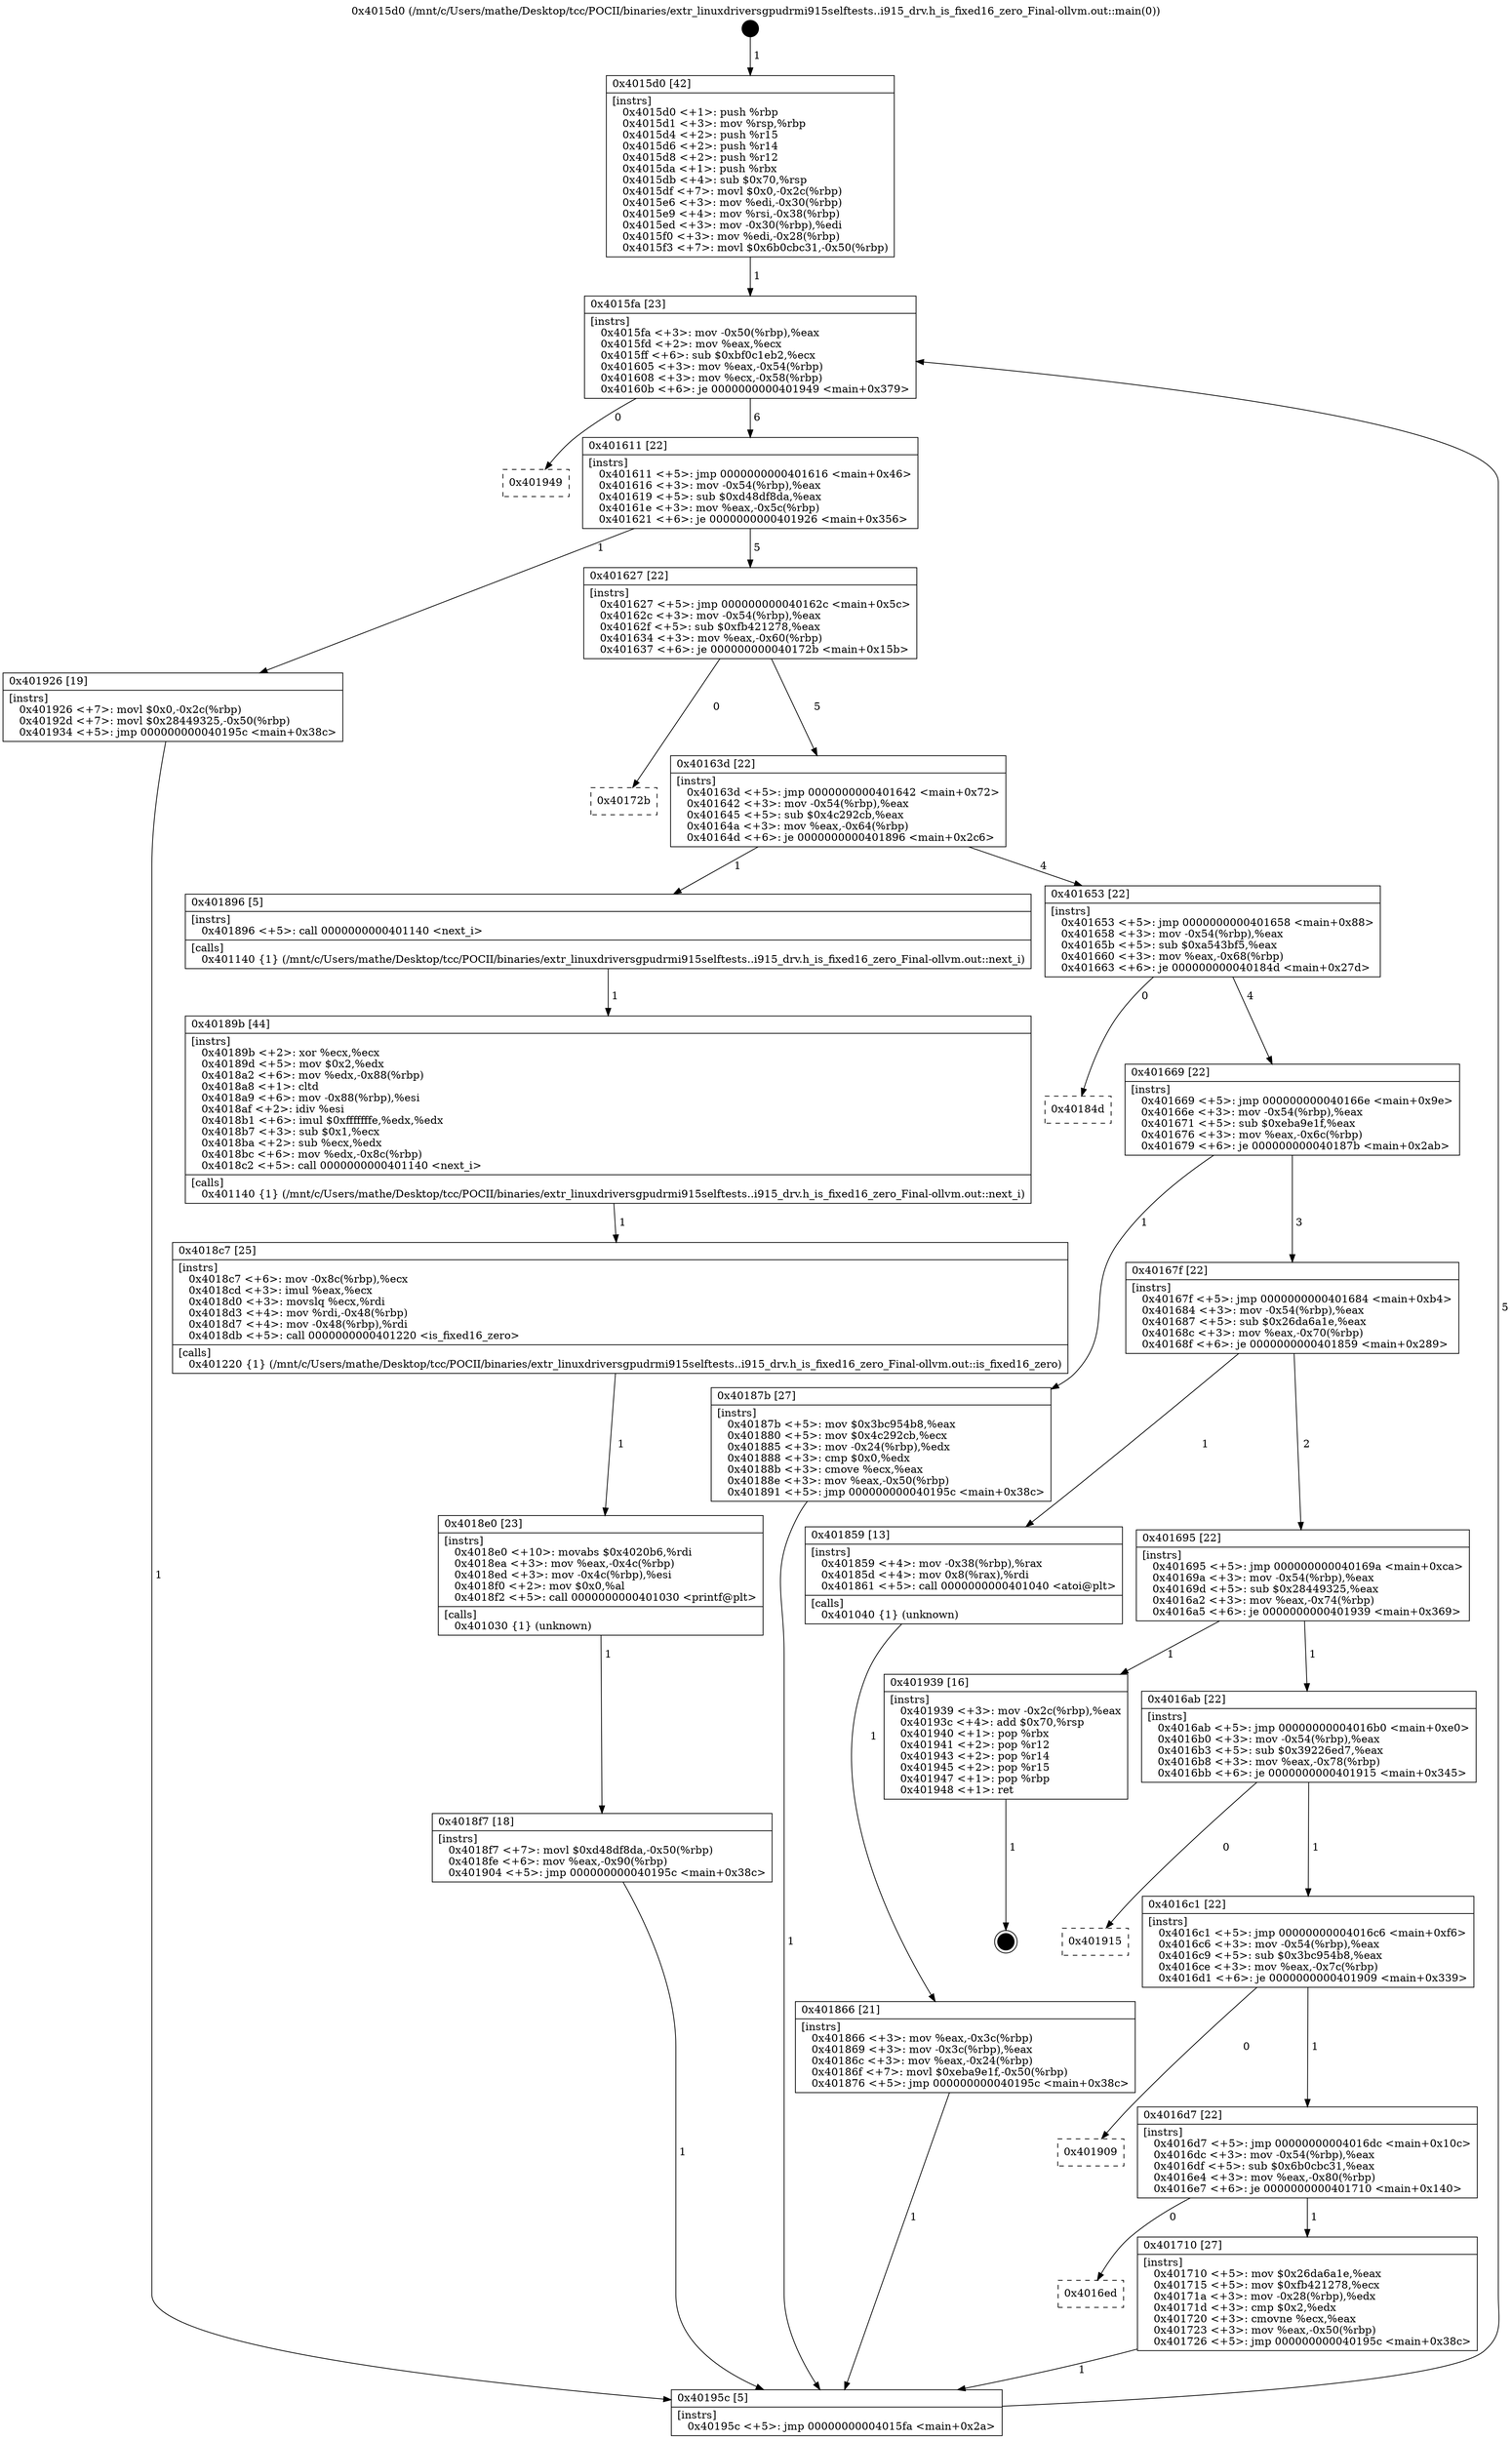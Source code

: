 digraph "0x4015d0" {
  label = "0x4015d0 (/mnt/c/Users/mathe/Desktop/tcc/POCII/binaries/extr_linuxdriversgpudrmi915selftests..i915_drv.h_is_fixed16_zero_Final-ollvm.out::main(0))"
  labelloc = "t"
  node[shape=record]

  Entry [label="",width=0.3,height=0.3,shape=circle,fillcolor=black,style=filled]
  "0x4015fa" [label="{
     0x4015fa [23]\l
     | [instrs]\l
     &nbsp;&nbsp;0x4015fa \<+3\>: mov -0x50(%rbp),%eax\l
     &nbsp;&nbsp;0x4015fd \<+2\>: mov %eax,%ecx\l
     &nbsp;&nbsp;0x4015ff \<+6\>: sub $0xbf0c1eb2,%ecx\l
     &nbsp;&nbsp;0x401605 \<+3\>: mov %eax,-0x54(%rbp)\l
     &nbsp;&nbsp;0x401608 \<+3\>: mov %ecx,-0x58(%rbp)\l
     &nbsp;&nbsp;0x40160b \<+6\>: je 0000000000401949 \<main+0x379\>\l
  }"]
  "0x401949" [label="{
     0x401949\l
  }", style=dashed]
  "0x401611" [label="{
     0x401611 [22]\l
     | [instrs]\l
     &nbsp;&nbsp;0x401611 \<+5\>: jmp 0000000000401616 \<main+0x46\>\l
     &nbsp;&nbsp;0x401616 \<+3\>: mov -0x54(%rbp),%eax\l
     &nbsp;&nbsp;0x401619 \<+5\>: sub $0xd48df8da,%eax\l
     &nbsp;&nbsp;0x40161e \<+3\>: mov %eax,-0x5c(%rbp)\l
     &nbsp;&nbsp;0x401621 \<+6\>: je 0000000000401926 \<main+0x356\>\l
  }"]
  Exit [label="",width=0.3,height=0.3,shape=circle,fillcolor=black,style=filled,peripheries=2]
  "0x401926" [label="{
     0x401926 [19]\l
     | [instrs]\l
     &nbsp;&nbsp;0x401926 \<+7\>: movl $0x0,-0x2c(%rbp)\l
     &nbsp;&nbsp;0x40192d \<+7\>: movl $0x28449325,-0x50(%rbp)\l
     &nbsp;&nbsp;0x401934 \<+5\>: jmp 000000000040195c \<main+0x38c\>\l
  }"]
  "0x401627" [label="{
     0x401627 [22]\l
     | [instrs]\l
     &nbsp;&nbsp;0x401627 \<+5\>: jmp 000000000040162c \<main+0x5c\>\l
     &nbsp;&nbsp;0x40162c \<+3\>: mov -0x54(%rbp),%eax\l
     &nbsp;&nbsp;0x40162f \<+5\>: sub $0xfb421278,%eax\l
     &nbsp;&nbsp;0x401634 \<+3\>: mov %eax,-0x60(%rbp)\l
     &nbsp;&nbsp;0x401637 \<+6\>: je 000000000040172b \<main+0x15b\>\l
  }"]
  "0x4018f7" [label="{
     0x4018f7 [18]\l
     | [instrs]\l
     &nbsp;&nbsp;0x4018f7 \<+7\>: movl $0xd48df8da,-0x50(%rbp)\l
     &nbsp;&nbsp;0x4018fe \<+6\>: mov %eax,-0x90(%rbp)\l
     &nbsp;&nbsp;0x401904 \<+5\>: jmp 000000000040195c \<main+0x38c\>\l
  }"]
  "0x40172b" [label="{
     0x40172b\l
  }", style=dashed]
  "0x40163d" [label="{
     0x40163d [22]\l
     | [instrs]\l
     &nbsp;&nbsp;0x40163d \<+5\>: jmp 0000000000401642 \<main+0x72\>\l
     &nbsp;&nbsp;0x401642 \<+3\>: mov -0x54(%rbp),%eax\l
     &nbsp;&nbsp;0x401645 \<+5\>: sub $0x4c292cb,%eax\l
     &nbsp;&nbsp;0x40164a \<+3\>: mov %eax,-0x64(%rbp)\l
     &nbsp;&nbsp;0x40164d \<+6\>: je 0000000000401896 \<main+0x2c6\>\l
  }"]
  "0x4018e0" [label="{
     0x4018e0 [23]\l
     | [instrs]\l
     &nbsp;&nbsp;0x4018e0 \<+10\>: movabs $0x4020b6,%rdi\l
     &nbsp;&nbsp;0x4018ea \<+3\>: mov %eax,-0x4c(%rbp)\l
     &nbsp;&nbsp;0x4018ed \<+3\>: mov -0x4c(%rbp),%esi\l
     &nbsp;&nbsp;0x4018f0 \<+2\>: mov $0x0,%al\l
     &nbsp;&nbsp;0x4018f2 \<+5\>: call 0000000000401030 \<printf@plt\>\l
     | [calls]\l
     &nbsp;&nbsp;0x401030 \{1\} (unknown)\l
  }"]
  "0x401896" [label="{
     0x401896 [5]\l
     | [instrs]\l
     &nbsp;&nbsp;0x401896 \<+5\>: call 0000000000401140 \<next_i\>\l
     | [calls]\l
     &nbsp;&nbsp;0x401140 \{1\} (/mnt/c/Users/mathe/Desktop/tcc/POCII/binaries/extr_linuxdriversgpudrmi915selftests..i915_drv.h_is_fixed16_zero_Final-ollvm.out::next_i)\l
  }"]
  "0x401653" [label="{
     0x401653 [22]\l
     | [instrs]\l
     &nbsp;&nbsp;0x401653 \<+5\>: jmp 0000000000401658 \<main+0x88\>\l
     &nbsp;&nbsp;0x401658 \<+3\>: mov -0x54(%rbp),%eax\l
     &nbsp;&nbsp;0x40165b \<+5\>: sub $0xa543bf5,%eax\l
     &nbsp;&nbsp;0x401660 \<+3\>: mov %eax,-0x68(%rbp)\l
     &nbsp;&nbsp;0x401663 \<+6\>: je 000000000040184d \<main+0x27d\>\l
  }"]
  "0x4018c7" [label="{
     0x4018c7 [25]\l
     | [instrs]\l
     &nbsp;&nbsp;0x4018c7 \<+6\>: mov -0x8c(%rbp),%ecx\l
     &nbsp;&nbsp;0x4018cd \<+3\>: imul %eax,%ecx\l
     &nbsp;&nbsp;0x4018d0 \<+3\>: movslq %ecx,%rdi\l
     &nbsp;&nbsp;0x4018d3 \<+4\>: mov %rdi,-0x48(%rbp)\l
     &nbsp;&nbsp;0x4018d7 \<+4\>: mov -0x48(%rbp),%rdi\l
     &nbsp;&nbsp;0x4018db \<+5\>: call 0000000000401220 \<is_fixed16_zero\>\l
     | [calls]\l
     &nbsp;&nbsp;0x401220 \{1\} (/mnt/c/Users/mathe/Desktop/tcc/POCII/binaries/extr_linuxdriversgpudrmi915selftests..i915_drv.h_is_fixed16_zero_Final-ollvm.out::is_fixed16_zero)\l
  }"]
  "0x40184d" [label="{
     0x40184d\l
  }", style=dashed]
  "0x401669" [label="{
     0x401669 [22]\l
     | [instrs]\l
     &nbsp;&nbsp;0x401669 \<+5\>: jmp 000000000040166e \<main+0x9e\>\l
     &nbsp;&nbsp;0x40166e \<+3\>: mov -0x54(%rbp),%eax\l
     &nbsp;&nbsp;0x401671 \<+5\>: sub $0xeba9e1f,%eax\l
     &nbsp;&nbsp;0x401676 \<+3\>: mov %eax,-0x6c(%rbp)\l
     &nbsp;&nbsp;0x401679 \<+6\>: je 000000000040187b \<main+0x2ab\>\l
  }"]
  "0x40189b" [label="{
     0x40189b [44]\l
     | [instrs]\l
     &nbsp;&nbsp;0x40189b \<+2\>: xor %ecx,%ecx\l
     &nbsp;&nbsp;0x40189d \<+5\>: mov $0x2,%edx\l
     &nbsp;&nbsp;0x4018a2 \<+6\>: mov %edx,-0x88(%rbp)\l
     &nbsp;&nbsp;0x4018a8 \<+1\>: cltd\l
     &nbsp;&nbsp;0x4018a9 \<+6\>: mov -0x88(%rbp),%esi\l
     &nbsp;&nbsp;0x4018af \<+2\>: idiv %esi\l
     &nbsp;&nbsp;0x4018b1 \<+6\>: imul $0xfffffffe,%edx,%edx\l
     &nbsp;&nbsp;0x4018b7 \<+3\>: sub $0x1,%ecx\l
     &nbsp;&nbsp;0x4018ba \<+2\>: sub %ecx,%edx\l
     &nbsp;&nbsp;0x4018bc \<+6\>: mov %edx,-0x8c(%rbp)\l
     &nbsp;&nbsp;0x4018c2 \<+5\>: call 0000000000401140 \<next_i\>\l
     | [calls]\l
     &nbsp;&nbsp;0x401140 \{1\} (/mnt/c/Users/mathe/Desktop/tcc/POCII/binaries/extr_linuxdriversgpudrmi915selftests..i915_drv.h_is_fixed16_zero_Final-ollvm.out::next_i)\l
  }"]
  "0x40187b" [label="{
     0x40187b [27]\l
     | [instrs]\l
     &nbsp;&nbsp;0x40187b \<+5\>: mov $0x3bc954b8,%eax\l
     &nbsp;&nbsp;0x401880 \<+5\>: mov $0x4c292cb,%ecx\l
     &nbsp;&nbsp;0x401885 \<+3\>: mov -0x24(%rbp),%edx\l
     &nbsp;&nbsp;0x401888 \<+3\>: cmp $0x0,%edx\l
     &nbsp;&nbsp;0x40188b \<+3\>: cmove %ecx,%eax\l
     &nbsp;&nbsp;0x40188e \<+3\>: mov %eax,-0x50(%rbp)\l
     &nbsp;&nbsp;0x401891 \<+5\>: jmp 000000000040195c \<main+0x38c\>\l
  }"]
  "0x40167f" [label="{
     0x40167f [22]\l
     | [instrs]\l
     &nbsp;&nbsp;0x40167f \<+5\>: jmp 0000000000401684 \<main+0xb4\>\l
     &nbsp;&nbsp;0x401684 \<+3\>: mov -0x54(%rbp),%eax\l
     &nbsp;&nbsp;0x401687 \<+5\>: sub $0x26da6a1e,%eax\l
     &nbsp;&nbsp;0x40168c \<+3\>: mov %eax,-0x70(%rbp)\l
     &nbsp;&nbsp;0x40168f \<+6\>: je 0000000000401859 \<main+0x289\>\l
  }"]
  "0x401866" [label="{
     0x401866 [21]\l
     | [instrs]\l
     &nbsp;&nbsp;0x401866 \<+3\>: mov %eax,-0x3c(%rbp)\l
     &nbsp;&nbsp;0x401869 \<+3\>: mov -0x3c(%rbp),%eax\l
     &nbsp;&nbsp;0x40186c \<+3\>: mov %eax,-0x24(%rbp)\l
     &nbsp;&nbsp;0x40186f \<+7\>: movl $0xeba9e1f,-0x50(%rbp)\l
     &nbsp;&nbsp;0x401876 \<+5\>: jmp 000000000040195c \<main+0x38c\>\l
  }"]
  "0x401859" [label="{
     0x401859 [13]\l
     | [instrs]\l
     &nbsp;&nbsp;0x401859 \<+4\>: mov -0x38(%rbp),%rax\l
     &nbsp;&nbsp;0x40185d \<+4\>: mov 0x8(%rax),%rdi\l
     &nbsp;&nbsp;0x401861 \<+5\>: call 0000000000401040 \<atoi@plt\>\l
     | [calls]\l
     &nbsp;&nbsp;0x401040 \{1\} (unknown)\l
  }"]
  "0x401695" [label="{
     0x401695 [22]\l
     | [instrs]\l
     &nbsp;&nbsp;0x401695 \<+5\>: jmp 000000000040169a \<main+0xca\>\l
     &nbsp;&nbsp;0x40169a \<+3\>: mov -0x54(%rbp),%eax\l
     &nbsp;&nbsp;0x40169d \<+5\>: sub $0x28449325,%eax\l
     &nbsp;&nbsp;0x4016a2 \<+3\>: mov %eax,-0x74(%rbp)\l
     &nbsp;&nbsp;0x4016a5 \<+6\>: je 0000000000401939 \<main+0x369\>\l
  }"]
  "0x4015d0" [label="{
     0x4015d0 [42]\l
     | [instrs]\l
     &nbsp;&nbsp;0x4015d0 \<+1\>: push %rbp\l
     &nbsp;&nbsp;0x4015d1 \<+3\>: mov %rsp,%rbp\l
     &nbsp;&nbsp;0x4015d4 \<+2\>: push %r15\l
     &nbsp;&nbsp;0x4015d6 \<+2\>: push %r14\l
     &nbsp;&nbsp;0x4015d8 \<+2\>: push %r12\l
     &nbsp;&nbsp;0x4015da \<+1\>: push %rbx\l
     &nbsp;&nbsp;0x4015db \<+4\>: sub $0x70,%rsp\l
     &nbsp;&nbsp;0x4015df \<+7\>: movl $0x0,-0x2c(%rbp)\l
     &nbsp;&nbsp;0x4015e6 \<+3\>: mov %edi,-0x30(%rbp)\l
     &nbsp;&nbsp;0x4015e9 \<+4\>: mov %rsi,-0x38(%rbp)\l
     &nbsp;&nbsp;0x4015ed \<+3\>: mov -0x30(%rbp),%edi\l
     &nbsp;&nbsp;0x4015f0 \<+3\>: mov %edi,-0x28(%rbp)\l
     &nbsp;&nbsp;0x4015f3 \<+7\>: movl $0x6b0cbc31,-0x50(%rbp)\l
  }"]
  "0x401939" [label="{
     0x401939 [16]\l
     | [instrs]\l
     &nbsp;&nbsp;0x401939 \<+3\>: mov -0x2c(%rbp),%eax\l
     &nbsp;&nbsp;0x40193c \<+4\>: add $0x70,%rsp\l
     &nbsp;&nbsp;0x401940 \<+1\>: pop %rbx\l
     &nbsp;&nbsp;0x401941 \<+2\>: pop %r12\l
     &nbsp;&nbsp;0x401943 \<+2\>: pop %r14\l
     &nbsp;&nbsp;0x401945 \<+2\>: pop %r15\l
     &nbsp;&nbsp;0x401947 \<+1\>: pop %rbp\l
     &nbsp;&nbsp;0x401948 \<+1\>: ret\l
  }"]
  "0x4016ab" [label="{
     0x4016ab [22]\l
     | [instrs]\l
     &nbsp;&nbsp;0x4016ab \<+5\>: jmp 00000000004016b0 \<main+0xe0\>\l
     &nbsp;&nbsp;0x4016b0 \<+3\>: mov -0x54(%rbp),%eax\l
     &nbsp;&nbsp;0x4016b3 \<+5\>: sub $0x39226ed7,%eax\l
     &nbsp;&nbsp;0x4016b8 \<+3\>: mov %eax,-0x78(%rbp)\l
     &nbsp;&nbsp;0x4016bb \<+6\>: je 0000000000401915 \<main+0x345\>\l
  }"]
  "0x40195c" [label="{
     0x40195c [5]\l
     | [instrs]\l
     &nbsp;&nbsp;0x40195c \<+5\>: jmp 00000000004015fa \<main+0x2a\>\l
  }"]
  "0x401915" [label="{
     0x401915\l
  }", style=dashed]
  "0x4016c1" [label="{
     0x4016c1 [22]\l
     | [instrs]\l
     &nbsp;&nbsp;0x4016c1 \<+5\>: jmp 00000000004016c6 \<main+0xf6\>\l
     &nbsp;&nbsp;0x4016c6 \<+3\>: mov -0x54(%rbp),%eax\l
     &nbsp;&nbsp;0x4016c9 \<+5\>: sub $0x3bc954b8,%eax\l
     &nbsp;&nbsp;0x4016ce \<+3\>: mov %eax,-0x7c(%rbp)\l
     &nbsp;&nbsp;0x4016d1 \<+6\>: je 0000000000401909 \<main+0x339\>\l
  }"]
  "0x4016ed" [label="{
     0x4016ed\l
  }", style=dashed]
  "0x401909" [label="{
     0x401909\l
  }", style=dashed]
  "0x4016d7" [label="{
     0x4016d7 [22]\l
     | [instrs]\l
     &nbsp;&nbsp;0x4016d7 \<+5\>: jmp 00000000004016dc \<main+0x10c\>\l
     &nbsp;&nbsp;0x4016dc \<+3\>: mov -0x54(%rbp),%eax\l
     &nbsp;&nbsp;0x4016df \<+5\>: sub $0x6b0cbc31,%eax\l
     &nbsp;&nbsp;0x4016e4 \<+3\>: mov %eax,-0x80(%rbp)\l
     &nbsp;&nbsp;0x4016e7 \<+6\>: je 0000000000401710 \<main+0x140\>\l
  }"]
  "0x401710" [label="{
     0x401710 [27]\l
     | [instrs]\l
     &nbsp;&nbsp;0x401710 \<+5\>: mov $0x26da6a1e,%eax\l
     &nbsp;&nbsp;0x401715 \<+5\>: mov $0xfb421278,%ecx\l
     &nbsp;&nbsp;0x40171a \<+3\>: mov -0x28(%rbp),%edx\l
     &nbsp;&nbsp;0x40171d \<+3\>: cmp $0x2,%edx\l
     &nbsp;&nbsp;0x401720 \<+3\>: cmovne %ecx,%eax\l
     &nbsp;&nbsp;0x401723 \<+3\>: mov %eax,-0x50(%rbp)\l
     &nbsp;&nbsp;0x401726 \<+5\>: jmp 000000000040195c \<main+0x38c\>\l
  }"]
  Entry -> "0x4015d0" [label=" 1"]
  "0x4015fa" -> "0x401949" [label=" 0"]
  "0x4015fa" -> "0x401611" [label=" 6"]
  "0x401939" -> Exit [label=" 1"]
  "0x401611" -> "0x401926" [label=" 1"]
  "0x401611" -> "0x401627" [label=" 5"]
  "0x401926" -> "0x40195c" [label=" 1"]
  "0x401627" -> "0x40172b" [label=" 0"]
  "0x401627" -> "0x40163d" [label=" 5"]
  "0x4018f7" -> "0x40195c" [label=" 1"]
  "0x40163d" -> "0x401896" [label=" 1"]
  "0x40163d" -> "0x401653" [label=" 4"]
  "0x4018e0" -> "0x4018f7" [label=" 1"]
  "0x401653" -> "0x40184d" [label=" 0"]
  "0x401653" -> "0x401669" [label=" 4"]
  "0x4018c7" -> "0x4018e0" [label=" 1"]
  "0x401669" -> "0x40187b" [label=" 1"]
  "0x401669" -> "0x40167f" [label=" 3"]
  "0x40189b" -> "0x4018c7" [label=" 1"]
  "0x40167f" -> "0x401859" [label=" 1"]
  "0x40167f" -> "0x401695" [label=" 2"]
  "0x401896" -> "0x40189b" [label=" 1"]
  "0x401695" -> "0x401939" [label=" 1"]
  "0x401695" -> "0x4016ab" [label=" 1"]
  "0x40187b" -> "0x40195c" [label=" 1"]
  "0x4016ab" -> "0x401915" [label=" 0"]
  "0x4016ab" -> "0x4016c1" [label=" 1"]
  "0x401866" -> "0x40195c" [label=" 1"]
  "0x4016c1" -> "0x401909" [label=" 0"]
  "0x4016c1" -> "0x4016d7" [label=" 1"]
  "0x401859" -> "0x401866" [label=" 1"]
  "0x4016d7" -> "0x401710" [label=" 1"]
  "0x4016d7" -> "0x4016ed" [label=" 0"]
  "0x401710" -> "0x40195c" [label=" 1"]
  "0x4015d0" -> "0x4015fa" [label=" 1"]
  "0x40195c" -> "0x4015fa" [label=" 5"]
}
